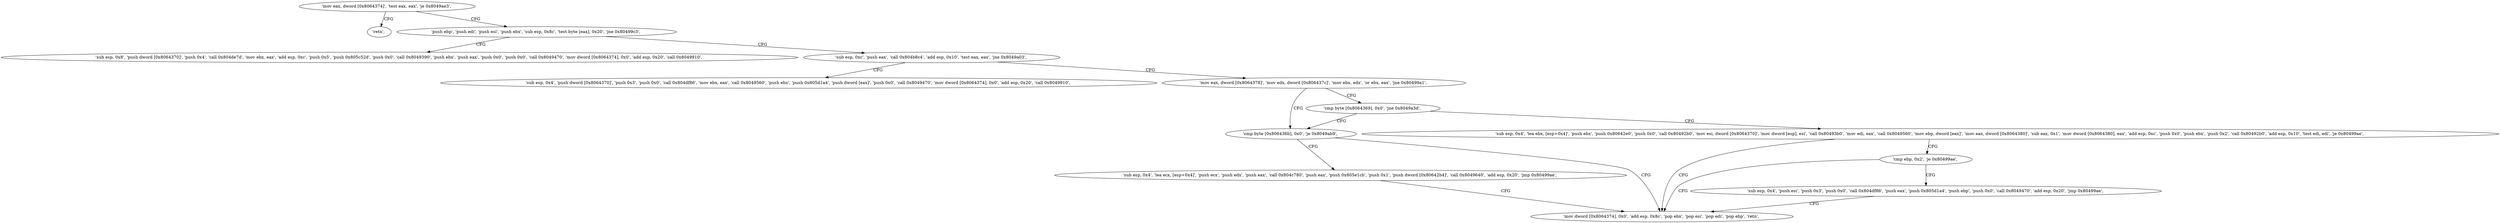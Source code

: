 digraph "func" {
"134519123" [label = "'mov eax, dword [0x8064374]', 'test eax, eax', 'je 0x8049ae3', " ]
"134519523" [label = "'retn', " ]
"134519136" [label = "'push ebp', 'push edi', 'push esi', 'push ebx', 'sub esp, 0x8c', 'test byte [eax], 0x20', 'jne 0x80499c3', " ]
"134519235" [label = "'sub esp, 0x8', 'push dword [0x8064370]', 'push 0x4', 'call 0x804de7d', 'mov ebx, eax', 'add esp, 0xc', 'push 0x5', 'push 0x805c52d', 'push 0x0', 'call 0x8049390', 'push ebx', 'push eax', 'push 0x0', 'push 0x0', 'call 0x8049470', 'mov dword [0x8064374], 0x0', 'add esp, 0x20', 'call 0x8049910', " ]
"134519151" [label = "'sub esp, 0xc', 'push eax', 'call 0x804b8c4', 'add esp, 0x10', 'test eax, eax', 'jne 0x8049a03', " ]
"134519299" [label = "'sub esp, 0x4', 'push dword [0x8064370]', 'push 0x3', 'push 0x0', 'call 0x804df86', 'mov ebx, eax', 'call 0x8049560', 'push ebx', 'push 0x805d1a4', 'push dword [eax]', 'push 0x0', 'call 0x8049470', 'mov dword [0x8064374], 0x0', 'add esp, 0x20', 'call 0x8049910', " ]
"134519171" [label = "'mov eax, dword [0x8064378]', 'mov edx, dword [0x806437c]', 'mov ebx, edx', 'or ebx, eax', 'jne 0x80499a1', " ]
"134519201" [label = "'cmp byte [0x806436b], 0x0', 'je 0x8049ab9', " ]
"134519188" [label = "'cmp byte [0x8064369], 0x0', 'jne 0x8049a3d', " ]
"134519481" [label = "'sub esp, 0x4', 'lea ecx, [esp+0x4]', 'push ecx', 'push edx', 'push eax', 'call 0x804c780', 'push eax', 'push 0x805e1cb', 'push 0x1', 'push dword [0x80642b4]', 'call 0x8049640', 'add esp, 0x20', 'jmp 0x80499ae', " ]
"134519214" [label = "'mov dword [0x8064374], 0x0', 'add esp, 0x8c', 'pop ebx', 'pop esi', 'pop edi', 'pop ebp', 'retn', " ]
"134519357" [label = "'sub esp, 0x4', 'lea ebx, [esp+0x4]', 'push ebx', 'push 0x80642e0', 'push 0x0', 'call 0x80492b0', 'mov esi, dword [0x8064370]', 'mov dword [esp], esi', 'call 0x80493b0', 'mov edi, eax', 'call 0x8049560', 'mov ebp, dword [eax]', 'mov eax, dword [0x8064380]', 'sub eax, 0x1', 'mov dword [0x8064380], eax', 'add esp, 0xc', 'push 0x0', 'push ebx', 'push 0x2', 'call 0x80492b0', 'add esp, 0x10', 'test edi, edi', 'je 0x80499ae', " ]
"134519437" [label = "'cmp ebp, 0x2', 'je 0x80499ae', " ]
"134519446" [label = "'sub esp, 0x4', 'push esi', 'push 0x3', 'push 0x0', 'call 0x804df86', 'push eax', 'push 0x805d1a4', 'push ebp', 'push 0x0', 'call 0x8049470', 'add esp, 0x20', 'jmp 0x80499ae', " ]
"134519123" -> "134519523" [ label = "CFG" ]
"134519123" -> "134519136" [ label = "CFG" ]
"134519136" -> "134519235" [ label = "CFG" ]
"134519136" -> "134519151" [ label = "CFG" ]
"134519151" -> "134519299" [ label = "CFG" ]
"134519151" -> "134519171" [ label = "CFG" ]
"134519171" -> "134519201" [ label = "CFG" ]
"134519171" -> "134519188" [ label = "CFG" ]
"134519201" -> "134519481" [ label = "CFG" ]
"134519201" -> "134519214" [ label = "CFG" ]
"134519188" -> "134519357" [ label = "CFG" ]
"134519188" -> "134519201" [ label = "CFG" ]
"134519481" -> "134519214" [ label = "CFG" ]
"134519357" -> "134519214" [ label = "CFG" ]
"134519357" -> "134519437" [ label = "CFG" ]
"134519437" -> "134519214" [ label = "CFG" ]
"134519437" -> "134519446" [ label = "CFG" ]
"134519446" -> "134519214" [ label = "CFG" ]
}
